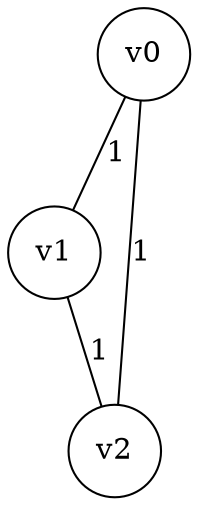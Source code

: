 graph
{
	node [shape=circle, label="v0"] 0;
	node [shape=circle, label="v1"] 1;
	node [shape=circle, label="v2"] 2;
	0 -- 1 [label="1"]
	0 -- 2 [label="1"]
	1 -- 2 [label="1"]
}
